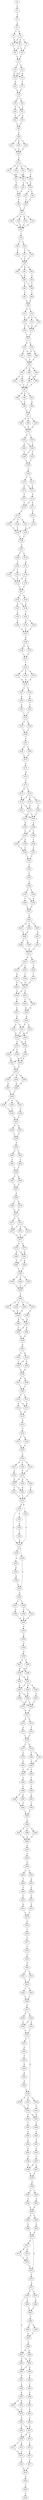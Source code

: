 strict digraph  {
	S0 -> S1 [ label = C ];
	S1 -> S2 [ label = T ];
	S2 -> S3 [ label = A ];
	S3 -> S4 [ label = A ];
	S3 -> S5 [ label = C ];
	S4 -> S6 [ label = A ];
	S4 -> S7 [ label = T ];
	S4 -> S8 [ label = G ];
	S5 -> S8 [ label = G ];
	S6 -> S9 [ label = A ];
	S7 -> S10 [ label = T ];
	S8 -> S10 [ label = T ];
	S8 -> S9 [ label = A ];
	S9 -> S11 [ label = C ];
	S10 -> S11 [ label = C ];
	S11 -> S12 [ label = C ];
	S11 -> S13 [ label = A ];
	S12 -> S14 [ label = T ];
	S12 -> S15 [ label = G ];
	S13 -> S15 [ label = G ];
	S13 -> S14 [ label = T ];
	S14 -> S16 [ label = G ];
	S15 -> S17 [ label = T ];
	S16 -> S18 [ label = G ];
	S17 -> S18 [ label = G ];
	S18 -> S19 [ label = G ];
	S18 -> S20 [ label = A ];
	S19 -> S21 [ label = T ];
	S19 -> S22 [ label = C ];
	S20 -> S21 [ label = T ];
	S21 -> S23 [ label = T ];
	S21 -> S24 [ label = G ];
	S22 -> S23 [ label = T ];
	S23 -> S25 [ label = C ];
	S24 -> S25 [ label = C ];
	S25 -> S26 [ label = C ];
	S26 -> S27 [ label = T ];
	S26 -> S28 [ label = A ];
	S26 -> S29 [ label = C ];
	S27 -> S30 [ label = C ];
	S28 -> S30 [ label = C ];
	S29 -> S30 [ label = C ];
	S30 -> S31 [ label = T ];
	S31 -> S32 [ label = C ];
	S31 -> S33 [ label = G ];
	S31 -> S34 [ label = A ];
	S31 -> S35 [ label = T ];
	S32 -> S36 [ label = A ];
	S32 -> S37 [ label = C ];
	S33 -> S38 [ label = G ];
	S34 -> S38 [ label = G ];
	S35 -> S36 [ label = A ];
	S36 -> S39 [ label = G ];
	S37 -> S40 [ label = T ];
	S38 -> S41 [ label = C ];
	S38 -> S39 [ label = G ];
	S39 -> S42 [ label = T ];
	S39 -> S43 [ label = A ];
	S40 -> S44 [ label = G ];
	S41 -> S44 [ label = G ];
	S42 -> S45 [ label = A ];
	S43 -> S45 [ label = A ];
	S44 -> S46 [ label = G ];
	S45 -> S47 [ label = T ];
	S46 -> S47 [ label = T ];
	S47 -> S48 [ label = T ];
	S47 -> S49 [ label = C ];
	S47 -> S50 [ label = A ];
	S47 -> S51 [ label = G ];
	S48 -> S52 [ label = A ];
	S49 -> S52 [ label = A ];
	S50 -> S52 [ label = A ];
	S51 -> S52 [ label = A ];
	S52 -> S53 [ label = T ];
	S53 -> S54 [ label = T ];
	S53 -> S55 [ label = C ];
	S54 -> S56 [ label = C ];
	S55 -> S57 [ label = T ];
	S55 -> S58 [ label = A ];
	S56 -> S59 [ label = T ];
	S57 -> S59 [ label = T ];
	S58 -> S59 [ label = T ];
	S59 -> S60 [ label = T ];
	S59 -> S61 [ label = G ];
	S59 -> S62 [ label = C ];
	S60 -> S63 [ label = G ];
	S61 -> S63 [ label = G ];
	S62 -> S64 [ label = A ];
	S63 -> S65 [ label = T ];
	S63 -> S66 [ label = C ];
	S64 -> S66 [ label = C ];
	S65 -> S67 [ label = G ];
	S66 -> S68 [ label = C ];
	S67 -> S69 [ label = A ];
	S68 -> S69 [ label = A ];
	S69 -> S70 [ label = T ];
	S69 -> S71 [ label = C ];
	S70 -> S72 [ label = A ];
	S70 -> S73 [ label = C ];
	S70 -> S74 [ label = T ];
	S71 -> S72 [ label = A ];
	S72 -> S75 [ label = C ];
	S72 -> S76 [ label = T ];
	S73 -> S75 [ label = C ];
	S74 -> S75 [ label = C ];
	S75 -> S77 [ label = T ];
	S76 -> S77 [ label = T ];
	S77 -> S78 [ label = A ];
	S77 -> S79 [ label = G ];
	S78 -> S80 [ label = G ];
	S78 -> S81 [ label = C ];
	S79 -> S80 [ label = G ];
	S79 -> S82 [ label = A ];
	S80 -> S83 [ label = T ];
	S81 -> S83 [ label = T ];
	S82 -> S83 [ label = T ];
	S83 -> S84 [ label = G ];
	S83 -> S85 [ label = C ];
	S83 -> S86 [ label = A ];
	S84 -> S87 [ label = G ];
	S84 -> S88 [ label = C ];
	S85 -> S89 [ label = A ];
	S85 -> S90 [ label = T ];
	S86 -> S89 [ label = A ];
	S87 -> S91 [ label = T ];
	S88 -> S91 [ label = T ];
	S89 -> S91 [ label = T ];
	S90 -> S91 [ label = T ];
	S91 -> S92 [ label = G ];
	S91 -> S93 [ label = C ];
	S91 -> S94 [ label = A ];
	S92 -> S95 [ label = C ];
	S93 -> S96 [ label = A ];
	S94 -> S95 [ label = C ];
	S95 -> S97 [ label = T ];
	S96 -> S97 [ label = T ];
	S97 -> S98 [ label = A ];
	S97 -> S99 [ label = G ];
	S97 -> S100 [ label = T ];
	S98 -> S101 [ label = G ];
	S99 -> S101 [ label = G ];
	S100 -> S101 [ label = G ];
	S101 -> S102 [ label = G ];
	S101 -> S103 [ label = T ];
	S102 -> S104 [ label = A ];
	S102 -> S105 [ label = C ];
	S103 -> S105 [ label = C ];
	S104 -> S106 [ label = C ];
	S105 -> S106 [ label = C ];
	S105 -> S107 [ label = T ];
	S106 -> S108 [ label = T ];
	S107 -> S108 [ label = T ];
	S108 -> S109 [ label = G ];
	S109 -> S110 [ label = T ];
	S109 -> S111 [ label = G ];
	S110 -> S112 [ label = T ];
	S110 -> S113 [ label = C ];
	S111 -> S112 [ label = T ];
	S112 -> S114 [ label = G ];
	S113 -> S115 [ label = C ];
	S114 -> S116 [ label = T ];
	S114 -> S117 [ label = G ];
	S115 -> S116 [ label = T ];
	S116 -> S118 [ label = C ];
	S117 -> S119 [ label = T ];
	S118 -> S120 [ label = C ];
	S118 -> S121 [ label = A ];
	S118 -> S122 [ label = T ];
	S119 -> S123 [ label = G ];
	S120 -> S124 [ label = T ];
	S121 -> S125 [ label = G ];
	S122 -> S124 [ label = T ];
	S123 -> S124 [ label = T ];
	S124 -> S126 [ label = C ];
	S125 -> S126 [ label = C ];
	S126 -> S127 [ label = C ];
	S127 -> S128 [ label = T ];
	S127 -> S129 [ label = A ];
	S128 -> S130 [ label = T ];
	S129 -> S131 [ label = A ];
	S130 -> S132 [ label = C ];
	S130 -> S133 [ label = T ];
	S131 -> S134 [ label = G ];
	S132 -> S135 [ label = C ];
	S133 -> S135 [ label = C ];
	S134 -> S136 [ label = G ];
	S134 -> S135 [ label = C ];
	S135 -> S137 [ label = T ];
	S136 -> S137 [ label = T ];
	S137 -> S138 [ label = G ];
	S137 -> S139 [ label = A ];
	S138 -> S140 [ label = A ];
	S138 -> S141 [ label = G ];
	S139 -> S140 [ label = A ];
	S140 -> S142 [ label = T ];
	S141 -> S143 [ label = C ];
	S142 -> S144 [ label = G ];
	S142 -> S145 [ label = T ];
	S143 -> S146 [ label = C ];
	S144 -> S147 [ label = C ];
	S145 -> S147 [ label = C ];
	S146 -> S147 [ label = C ];
	S147 -> S148 [ label = A ];
	S148 -> S149 [ label = A ];
	S148 -> S150 [ label = G ];
	S149 -> S151 [ label = C ];
	S150 -> S151 [ label = C ];
	S151 -> S152 [ label = T ];
	S152 -> S153 [ label = T ];
	S152 -> S154 [ label = C ];
	S152 -> S155 [ label = G ];
	S153 -> S156 [ label = A ];
	S154 -> S156 [ label = A ];
	S155 -> S156 [ label = A ];
	S156 -> S157 [ label = A ];
	S156 -> S158 [ label = G ];
	S157 -> S159 [ label = A ];
	S158 -> S160 [ label = G ];
	S159 -> S161 [ label = A ];
	S160 -> S162 [ label = C ];
	S161 -> S163 [ label = T ];
	S162 -> S163 [ label = T ];
	S163 -> S164 [ label = C ];
	S163 -> S165 [ label = G ];
	S164 -> S166 [ label = C ];
	S165 -> S166 [ label = C ];
	S166 -> S167 [ label = T ];
	S167 -> S168 [ label = G ];
	S167 -> S169 [ label = T ];
	S168 -> S170 [ label = G ];
	S169 -> S170 [ label = G ];
	S170 -> S171 [ label = T ];
	S171 -> S172 [ label = G ];
	S172 -> S173 [ label = T ];
	S173 -> S174 [ label = C ];
	S173 -> S175 [ label = G ];
	S174 -> S176 [ label = A ];
	S174 -> S177 [ label = T ];
	S174 -> S178 [ label = C ];
	S175 -> S178 [ label = C ];
	S176 -> S179 [ label = G ];
	S177 -> S180 [ label = T ];
	S178 -> S179 [ label = G ];
	S178 -> S181 [ label = A ];
	S179 -> S182 [ label = C ];
	S179 -> S183 [ label = A ];
	S180 -> S182 [ label = C ];
	S181 -> S182 [ label = C ];
	S182 -> S184 [ label = A ];
	S183 -> S185 [ label = G ];
	S184 -> S186 [ label = T ];
	S184 -> S187 [ label = C ];
	S185 -> S187 [ label = C ];
	S186 -> S188 [ label = C ];
	S187 -> S189 [ label = A ];
	S187 -> S190 [ label = T ];
	S188 -> S191 [ label = C ];
	S189 -> S192 [ label = G ];
	S190 -> S192 [ label = G ];
	S191 -> S193 [ label = T ];
	S192 -> S193 [ label = T ];
	S193 -> S194 [ label = T ];
	S194 -> S195 [ label = C ];
	S195 -> S196 [ label = T ];
	S196 -> S197 [ label = A ];
	S196 -> S198 [ label = T ];
	S197 -> S199 [ label = C ];
	S197 -> S200 [ label = T ];
	S198 -> S199 [ label = C ];
	S199 -> S201 [ label = C ];
	S200 -> S201 [ label = C ];
	S201 -> S202 [ label = C ];
	S202 -> S203 [ label = A ];
	S202 -> S204 [ label = C ];
	S202 -> S205 [ label = T ];
	S203 -> S206 [ label = A ];
	S204 -> S206 [ label = A ];
	S205 -> S207 [ label = G ];
	S206 -> S208 [ label = G ];
	S206 -> S209 [ label = T ];
	S207 -> S210 [ label = A ];
	S208 -> S211 [ label = C ];
	S209 -> S211 [ label = C ];
	S210 -> S211 [ label = C ];
	S211 -> S212 [ label = G ];
	S211 -> S213 [ label = A ];
	S212 -> S214 [ label = T ];
	S212 -> S215 [ label = C ];
	S213 -> S216 [ label = A ];
	S214 -> S217 [ label = G ];
	S215 -> S218 [ label = C ];
	S216 -> S219 [ label = T ];
	S217 -> S220 [ label = C ];
	S217 -> S221 [ label = G ];
	S218 -> S221 [ label = G ];
	S219 -> S221 [ label = G ];
	S220 -> S222 [ label = A ];
	S221 -> S223 [ label = C ];
	S221 -> S222 [ label = A ];
	S222 -> S224 [ label = G ];
	S223 -> S225 [ label = C ];
	S223 -> S226 [ label = T ];
	S224 -> S227 [ label = A ];
	S225 -> S228 [ label = G ];
	S226 -> S228 [ label = G ];
	S227 -> S229 [ label = G ];
	S228 -> S230 [ label = A ];
	S229 -> S231 [ label = G ];
	S229 -> S232 [ label = A ];
	S230 -> S231 [ label = G ];
	S230 -> S233 [ label = T ];
	S231 -> S234 [ label = G ];
	S231 -> S235 [ label = A ];
	S232 -> S234 [ label = G ];
	S233 -> S234 [ label = G ];
	S234 -> S236 [ label = A ];
	S234 -> S237 [ label = C ];
	S235 -> S236 [ label = A ];
	S236 -> S238 [ label = G ];
	S237 -> S239 [ label = C ];
	S237 -> S240 [ label = A ];
	S238 -> S241 [ label = C ];
	S238 -> S242 [ label = A ];
	S239 -> S242 [ label = A ];
	S240 -> S241 [ label = C ];
	S241 -> S243 [ label = G ];
	S242 -> S243 [ label = G ];
	S243 -> S244 [ label = C ];
	S243 -> S245 [ label = G ];
	S243 -> S246 [ label = A ];
	S244 -> S247 [ label = A ];
	S245 -> S248 [ label = G ];
	S246 -> S248 [ label = G ];
	S247 -> S249 [ label = T ];
	S248 -> S249 [ label = T ];
	S249 -> S250 [ label = C ];
	S249 -> S251 [ label = G ];
	S249 -> S252 [ label = T ];
	S250 -> S253 [ label = C ];
	S251 -> S254 [ label = G ];
	S252 -> S253 [ label = C ];
	S253 -> S255 [ label = A ];
	S254 -> S255 [ label = A ];
	S255 -> S256 [ label = G ];
	S255 -> S257 [ label = A ];
	S256 -> S258 [ label = T ];
	S257 -> S258 [ label = T ];
	S258 -> S259 [ label = A ];
	S259 -> S260 [ label = C ];
	S259 -> S261 [ label = T ];
	S260 -> S262 [ label = C ];
	S261 -> S263 [ label = T ];
	S262 -> S264 [ label = T ];
	S263 -> S264 [ label = T ];
	S264 -> S265 [ label = G ];
	S264 -> S266 [ label = A ];
	S265 -> S267 [ label = C ];
	S266 -> S267 [ label = C ];
	S267 -> S268 [ label = A ];
	S268 -> S269 [ label = T ];
	S268 -> S270 [ label = C ];
	S269 -> S271 [ label = G ];
	S270 -> S271 [ label = G ];
	S271 -> S272 [ label = C ];
	S271 -> S273 [ label = A ];
	S272 -> S274 [ label = A ];
	S272 -> S275 [ label = C ];
	S272 -> S276 [ label = G ];
	S273 -> S275 [ label = C ];
	S274 -> S277 [ label = A ];
	S275 -> S277 [ label = A ];
	S276 -> S277 [ label = A ];
	S277 -> S278 [ label = A ];
	S277 -> S279 [ label = G ];
	S278 -> S280 [ label = G ];
	S278 -> S281 [ label = A ];
	S279 -> S281 [ label = A ];
	S280 -> S282 [ label = C ];
	S281 -> S283 [ label = A ];
	S281 -> S282 [ label = C ];
	S282 -> S284 [ label = T ];
	S283 -> S284 [ label = T ];
	S284 -> S285 [ label = A ];
	S284 -> S286 [ label = C ];
	S284 -> S287 [ label = T ];
	S285 -> S288 [ label = C ];
	S286 -> S288 [ label = C ];
	S287 -> S288 [ label = C ];
	S288 -> S289 [ label = T ];
	S289 -> S290 [ label = G ];
	S289 -> S291 [ label = A ];
	S289 -> S292 [ label = C ];
	S289 -> S293 [ label = T ];
	S290 -> S294 [ label = A ];
	S291 -> S294 [ label = A ];
	S292 -> S294 [ label = A ];
	S293 -> S295 [ label = C ];
	S294 -> S296 [ label = A ];
	S294 -> S297 [ label = G ];
	S295 -> S297 [ label = G ];
	S296 -> S298 [ label = G ];
	S297 -> S299 [ label = A ];
	S297 -> S298 [ label = G ];
	S298 -> S300 [ label = A ];
	S299 -> S300 [ label = A ];
	S300 -> S301 [ label = A ];
	S301 -> S302 [ label = A ];
	S301 -> S303 [ label = G ];
	S302 -> S304 [ label = A ];
	S303 -> S305 [ label = C ];
	S303 -> S304 [ label = A ];
	S304 -> S306 [ label = G ];
	S305 -> S306 [ label = G ];
	S306 -> S307 [ label = A ];
	S306 -> S308 [ label = G ];
	S307 -> S309 [ label = T ];
	S308 -> S309 [ label = T ];
	S309 -> S310 [ label = C ];
	S309 -> S311 [ label = T ];
	S310 -> S312 [ label = A ];
	S310 -> S313 [ label = G ];
	S311 -> S313 [ label = G ];
	S312 -> S314 [ label = A ];
	S313 -> S314 [ label = A ];
	S314 -> S315 [ label = A ];
	S315 -> S316 [ label = G ];
	S316 -> S317 [ label = C ];
	S316 -> S318 [ label = A ];
	S317 -> S319 [ label = A ];
	S318 -> S319 [ label = A ];
	S319 -> S320 [ label = G ];
	S320 -> S321 [ label = C ];
	S320 -> S323 [ label = A ];
	S320 -> S324 [ label = T ];
	S321 -> S325 [ label = C ];
	S323 -> S326 [ label = G ];
	S324 -> S325 [ label = C ];
	S325 -> S327 [ label = A ];
	S325 -> S328 [ label = C ];
	S325 -> S329 [ label = G ];
	S326 -> S327 [ label = A ];
	S327 -> S330 [ label = G ];
	S327 -> S331 [ label = T ];
	S328 -> S332 [ label = C ];
	S329 -> S330 [ label = G ];
	S330 -> S333 [ label = T ];
	S331 -> S333 [ label = T ];
	S332 -> S333 [ label = T ];
	S333 -> S334 [ label = A ];
	S333 -> S335 [ label = G ];
	S334 -> S336 [ label = G ];
	S334 -> S337 [ label = T ];
	S335 -> S336 [ label = G ];
	S336 -> S338 [ label = G ];
	S336 -> S339 [ label = C ];
	S337 -> S340 [ label = G ];
	S338 -> S341 [ label = A ];
	S339 -> S342 [ label = A ];
	S340 -> S343 [ label = T ];
	S341 -> S344 [ label = G ];
	S342 -> S345 [ label = G ];
	S343 -> S336 [ label = G ];
	S344 -> S346 [ label = A ];
	S345 -> S347 [ label = A ];
	S345 -> S348 [ label = T ];
	S346 -> S342 [ label = A ];
	S347 -> S349 [ label = A ];
	S348 -> S350 [ label = G ];
	S348 -> S351 [ label = C ];
	S349 -> S352 [ label = A ];
	S350 -> S352 [ label = A ];
	S351 -> S352 [ label = A ];
	S352 -> S353 [ label = A ];
	S353 -> S354 [ label = A ];
	S354 -> S355 [ label = A ];
	S355 -> S356 [ label = G ];
	S356 -> S357 [ label = G ];
	S356 -> S358 [ label = C ];
	S357 -> S359 [ label = A ];
	S357 -> S360 [ label = G ];
	S358 -> S359 [ label = A ];
	S359 -> S361 [ label = A ];
	S359 -> S362 [ label = C ];
	S360 -> S361 [ label = A ];
	S361 -> S363 [ label = G ];
	S361 -> S364 [ label = T ];
	S361 -> S365 [ label = A ];
	S362 -> S365 [ label = A ];
	S363 -> S366 [ label = C ];
	S364 -> S367 [ label = T ];
	S365 -> S368 [ label = G ];
	S365 -> S366 [ label = C ];
	S366 -> S369 [ label = T ];
	S366 -> S370 [ label = C ];
	S367 -> S369 [ label = T ];
	S368 -> S369 [ label = T ];
	S369 -> S371 [ label = G ];
	S370 -> S371 [ label = G ];
	S371 -> S372 [ label = A ];
	S371 -> S373 [ label = G ];
	S372 -> S374 [ label = G ];
	S373 -> S375 [ label = T ];
	S374 -> S376 [ label = T ];
	S375 -> S376 [ label = T ];
	S376 -> S377 [ label = C ];
	S376 -> S378 [ label = G ];
	S377 -> S379 [ label = T ];
	S378 -> S380 [ label = C ];
	S378 -> S381 [ label = G ];
	S379 -> S382 [ label = G ];
	S380 -> S383 [ label = A ];
	S381 -> S383 [ label = A ];
	S382 -> S384 [ label = T ];
	S383 -> S385 [ label = C ];
	S383 -> S384 [ label = T ];
	S384 -> S386 [ label = A ];
	S385 -> S387 [ label = T ];
	S386 -> S388 [ label = C ];
	S387 -> S389 [ label = T ];
	S388 -> S390 [ label = T ];
	S388 -> S391 [ label = C ];
	S389 -> S392 [ label = G ];
	S390 -> S393 [ label = T ];
	S391 -> S393 [ label = T ];
	S392 -> S394 [ label = C ];
	S393 -> S395 [ label = T ];
	S394 -> S395 [ label = T ];
	S395 -> S396 [ label = A ];
	S396 -> S397 [ label = C ];
	S396 -> S398 [ label = A ];
	S396 -> S399 [ label = G ];
	S397 -> S400 [ label = A ];
	S398 -> S400 [ label = A ];
	S399 -> S400 [ label = A ];
	S400 -> S401 [ label = A ];
	S401 -> S402 [ label = A ];
	S402 -> S403 [ label = G ];
	S403 -> S404 [ label = A ];
	S403 -> S405 [ label = A ];
	S404 -> S406 [ label = T ];
	S405 -> S407 [ label = A ];
	S406 -> S408 [ label = T ];
	S407 -> S409 [ label = A ];
	S408 -> S410 [ label = C ];
	S409 -> S411 [ label = A ];
	S410 -> S412 [ label = A ];
	S411 -> S413 [ label = G ];
	S412 -> S414 [ label = T ];
	S413 -> S414 [ label = T ];
	S414 -> S415 [ label = T ];
	S415 -> S416 [ label = T ];
	S416 -> S417 [ label = C ];
	S417 -> S418 [ label = T ];
	S418 -> S419 [ label = G ];
	S419 -> S420 [ label = G ];
	S420 -> S421 [ label = C ];
	S420 -> S422 [ label = T ];
	S421 -> S423 [ label = T ];
	S422 -> S423 [ label = T ];
	S423 -> S424 [ label = T ];
	S423 -> S425 [ label = C ];
	S424 -> S426 [ label = C ];
	S425 -> S426 [ label = C ];
	S426 -> S427 [ label = C ];
	S427 -> S428 [ label = G ];
	S427 -> S429 [ label = A ];
	S428 -> S430 [ label = G ];
	S429 -> S431 [ label = A ];
	S429 -> S430 [ label = G ];
	S430 -> S432 [ label = T ];
	S431 -> S432 [ label = T ];
	S432 -> S433 [ label = C ];
	S432 -> S434 [ label = A ];
	S433 -> S435 [ label = C ];
	S434 -> S436 [ label = G ];
	S434 -> S437 [ label = T ];
	S434 -> S438 [ label = A ];
	S435 -> S439 [ label = T ];
	S436 -> S440 [ label = T ];
	S437 -> S440 [ label = T ];
	S438 -> S441 [ label = C ];
	S439 -> S442 [ label = G ];
	S440 -> S443 [ label = G ];
	S440 -> S444 [ label = C ];
	S441 -> S443 [ label = G ];
	S442 -> S445 [ label = A ];
	S443 -> S446 [ label = A ];
	S444 -> S447 [ label = T ];
	S445 -> S448 [ label = A ];
	S446 -> S449 [ label = T ];
	S447 -> S450 [ label = A ];
	S448 -> S434 [ label = A ];
	S449 -> S451 [ label = T ];
	S450 -> S452 [ label = C ];
	S451 -> S453 [ label = A ];
	S452 -> S454 [ label = C ];
	S453 -> S455 [ label = G ];
	S454 -> S456 [ label = A ];
	S455 -> S457 [ label = A ];
	S455 -> S458 [ label = G ];
	S456 -> S458 [ label = G ];
	S457 -> S459 [ label = A ];
	S458 -> S459 [ label = A ];
	S459 -> S460 [ label = A ];
	S460 -> S461 [ label = G ];
	S460 -> S462 [ label = C ];
	S461 -> S463 [ label = A ];
	S462 -> S464 [ label = C ];
	S463 -> S465 [ label = A ];
	S464 -> S465 [ label = A ];
	S465 -> S466 [ label = A ];
	S465 -> S467 [ label = G ];
	S466 -> S468 [ label = C ];
	S467 -> S469 [ label = G ];
	S468 -> S470 [ label = A ];
	S469 -> S470 [ label = A ];
	S470 -> S471 [ label = A ];
	S470 -> S472 [ label = G ];
	S471 -> S473 [ label = G ];
	S471 -> S474 [ label = A ];
	S472 -> S475 [ label = G ];
	S473 -> S476 [ label = T ];
	S474 -> S476 [ label = T ];
	S475 -> S477 [ label = A ];
	S476 -> S472 [ label = G ];
	S477 -> S478 [ label = T ];
	S477 -> S479 [ label = C ];
	S478 -> S480 [ label = G ];
	S478 -> S481 [ label = G ];
	S479 -> S482 [ label = A ];
	S480 -> S483 [ label = C ];
	S481 -> S484 [ label = G ];
	S481 -> S485 [ label = A ];
	S482 -> S483 [ label = C ];
	S483 -> S486 [ label = T ];
	S484 -> S487 [ label = T ];
	S485 -> S488 [ label = C ];
	S485 -> S487 [ label = T ];
	S486 -> S489 [ label = G ];
	S486 -> S490 [ label = A ];
	S487 -> S491 [ label = G ];
	S488 -> S492 [ label = A ];
	S489 -> S493 [ label = C ];
	S490 -> S493 [ label = C ];
	S491 -> S494 [ label = A ];
	S492 -> S495 [ label = C ];
	S493 -> S496 [ label = A ];
	S494 -> S497 [ label = A ];
	S495 -> S498 [ label = C ];
	S496 -> S481 [ label = G ];
	S496 -> S499 [ label = A ];
	S497 -> S500 [ label = T ];
	S497 -> S501 [ label = G ];
	S498 -> S502 [ label = A ];
	S499 -> S485 [ label = A ];
	S500 -> S503 [ label = G ];
	S501 -> S503 [ label = G ];
	S502 -> S504 [ label = T ];
	S503 -> S505 [ label = C ];
	S504 -> S506 [ label = T ];
	S505 -> S507 [ label = A ];
	S505 -> S508 [ label = C ];
	S506 -> S507 [ label = A ];
	S507 -> S509 [ label = A ];
	S507 -> S510 [ label = T ];
	S508 -> S509 [ label = A ];
	S509 -> S511 [ label = T ];
	S509 -> S512 [ label = A ];
	S510 -> S513 [ label = C ];
	S511 -> S514 [ label = C ];
	S512 -> S514 [ label = C ];
	S513 -> S515 [ label = T ];
	S514 -> S516 [ label = C ];
	S515 -> S517 [ label = T ];
	S516 -> S518 [ label = A ];
	S517 -> S518 [ label = A ];
	S518 -> S519 [ label = A ];
	S519 -> S520 [ label = C ];
	S520 -> S521 [ label = C ];
}
